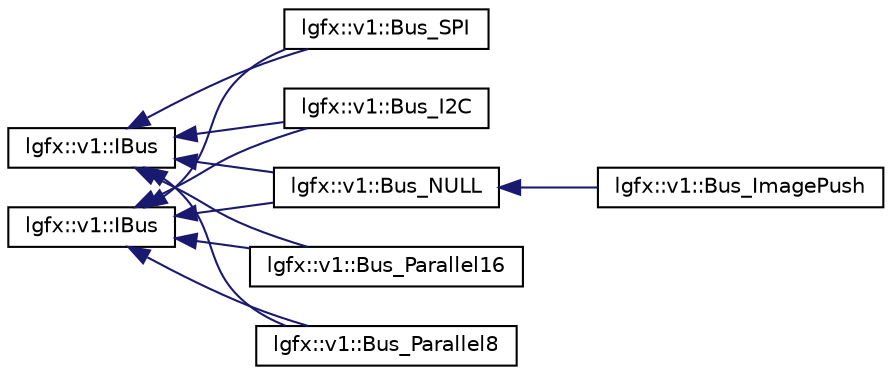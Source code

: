 digraph "Graphical Class Hierarchy"
{
 // LATEX_PDF_SIZE
  edge [fontname="Helvetica",fontsize="10",labelfontname="Helvetica",labelfontsize="10"];
  node [fontname="Helvetica",fontsize="10",shape=record];
  rankdir="LR";
  Node146 [label="lgfx::v1::IBus",height=0.2,width=0.4,color="black", fillcolor="white", style="filled",URL="$d4/d03/structlgfx_1_1v1_1_1IBus.html",tooltip=" "];
  Node146 -> Node1 [dir="back",color="midnightblue",fontsize="10",style="solid",fontname="Helvetica"];
  Node1 [label="lgfx::v1::Bus_I2C",height=0.2,width=0.4,color="black", fillcolor="white", style="filled",URL="$d5/d17/classlgfx_1_1v1_1_1Bus__I2C.html",tooltip=" "];
  Node146 -> Node2 [dir="back",color="midnightblue",fontsize="10",style="solid",fontname="Helvetica"];
  Node2 [label="lgfx::v1::Bus_NULL",height=0.2,width=0.4,color="black", fillcolor="white", style="filled",URL="$d2/dcb/structlgfx_1_1v1_1_1Bus__NULL.html",tooltip=" "];
  Node2 -> Node3 [dir="back",color="midnightblue",fontsize="10",style="solid",fontname="Helvetica"];
  Node3 [label="lgfx::v1::Bus_ImagePush",height=0.2,width=0.4,color="black", fillcolor="white", style="filled",URL="$d3/d0b/structlgfx_1_1v1_1_1Bus__ImagePush.html",tooltip="コマンド体系を持たず、画面全体を送信するタイプのバスの基本形として使用する"];
  Node146 -> Node4 [dir="back",color="midnightblue",fontsize="10",style="solid",fontname="Helvetica"];
  Node4 [label="lgfx::v1::Bus_Parallel16",height=0.2,width=0.4,color="black", fillcolor="white", style="filled",URL="$dc/d3d/classlgfx_1_1v1_1_1Bus__Parallel16.html",tooltip=" "];
  Node146 -> Node5 [dir="back",color="midnightblue",fontsize="10",style="solid",fontname="Helvetica"];
  Node5 [label="lgfx::v1::Bus_Parallel8",height=0.2,width=0.4,color="black", fillcolor="white", style="filled",URL="$d1/d0c/classlgfx_1_1v1_1_1Bus__Parallel8.html",tooltip=" "];
  Node146 -> Node6 [dir="back",color="midnightblue",fontsize="10",style="solid",fontname="Helvetica"];
  Node6 [label="lgfx::v1::Bus_SPI",height=0.2,width=0.4,color="black", fillcolor="white", style="filled",URL="$df/dd1/classlgfx_1_1v1_1_1Bus__SPI.html",tooltip=" "];
  Node0 [label="lgfx::v1::IBus",height=0.2,width=0.4,color="black", fillcolor="white", style="filled",URL="$d4/d03/structlgfx_1_1v1_1_1IBus.html",tooltip=" "];
  Node0 -> Node1 [dir="back",color="midnightblue",fontsize="10",style="solid",fontname="Helvetica"];
  Node0 -> Node2 [dir="back",color="midnightblue",fontsize="10",style="solid",fontname="Helvetica"];
  Node0 -> Node4 [dir="back",color="midnightblue",fontsize="10",style="solid",fontname="Helvetica"];
  Node0 -> Node5 [dir="back",color="midnightblue",fontsize="10",style="solid",fontname="Helvetica"];
  Node0 -> Node6 [dir="back",color="midnightblue",fontsize="10",style="solid",fontname="Helvetica"];
}
